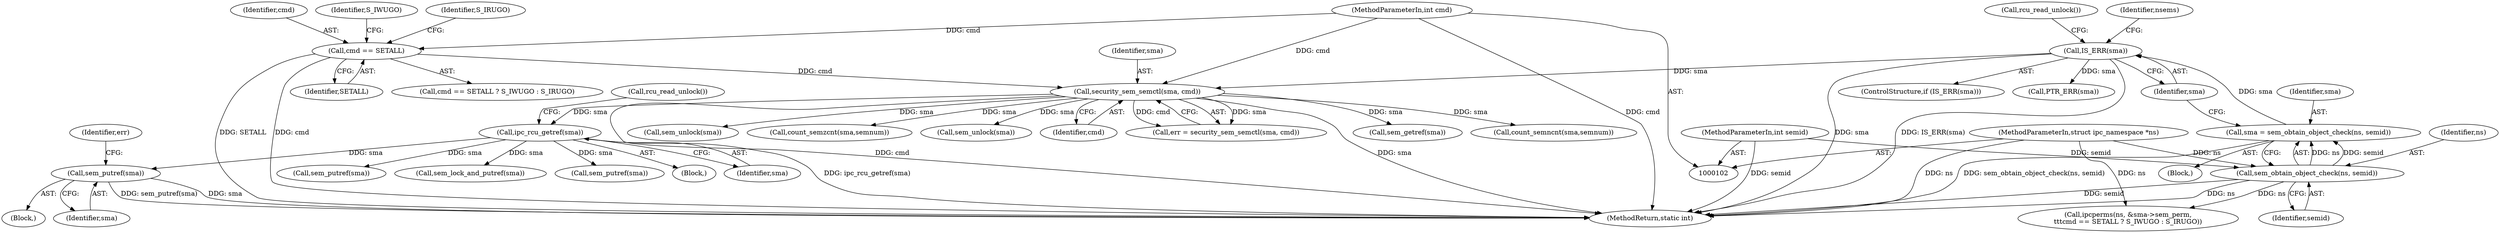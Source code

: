 digraph "0_linux_6062a8dc0517bce23e3c2f7d2fea5e22411269a3_12@pointer" {
"1000310" [label="(Call,sem_putref(sma))"];
"1000276" [label="(Call,ipc_rcu_getref(sma))"];
"1000163" [label="(Call,security_sem_semctl(sma, cmd))"];
"1000129" [label="(Call,IS_ERR(sma))"];
"1000123" [label="(Call,sma = sem_obtain_object_check(ns, semid))"];
"1000125" [label="(Call,sem_obtain_object_check(ns, semid))"];
"1000103" [label="(MethodParameterIn,struct ipc_namespace *ns)"];
"1000104" [label="(MethodParameterIn,int semid)"];
"1000153" [label="(Call,cmd == SETALL)"];
"1000106" [label="(MethodParameterIn,int cmd)"];
"1000137" [label="(Identifier,nsems)"];
"1000124" [label="(Identifier,sma)"];
"1000126" [label="(Identifier,ns)"];
"1000467" [label="(Call,count_semncnt(sma,semnum))"];
"1000153" [label="(Call,cmd == SETALL)"];
"1000146" [label="(Call,ipcperms(ns, &sma->sem_perm,\n\t\t\tcmd == SETALL ? S_IWUGO : S_IRUGO))"];
"1000273" [label="(Block,)"];
"1000129" [label="(Call,IS_ERR(sma))"];
"1000156" [label="(Identifier,S_IWUGO)"];
"1000277" [label="(Identifier,sma)"];
"1000165" [label="(Identifier,cmd)"];
"1000164" [label="(Identifier,sma)"];
"1000127" [label="(Identifier,semid)"];
"1000254" [label="(Call,sem_unlock(sma))"];
"1000152" [label="(Call,cmd == SETALL ? S_IWUGO : S_IRUGO)"];
"1000276" [label="(Call,ipc_rcu_getref(sma))"];
"1000474" [label="(Call,count_semzcnt(sma,semnum))"];
"1000479" [label="(Call,sem_unlock(sma))"];
"1000311" [label="(Identifier,sma)"];
"1000157" [label="(Identifier,S_IRUGO)"];
"1000296" [label="(Call,sem_putref(sma))"];
"1000125" [label="(Call,sem_obtain_object_check(ns, semid))"];
"1000163" [label="(Call,security_sem_semctl(sma, cmd))"];
"1000161" [label="(Call,err = security_sem_semctl(sma, cmd))"];
"1000313" [label="(Identifier,err)"];
"1000190" [label="(Call,sem_getref(sma))"];
"1000310" [label="(Call,sem_putref(sma))"];
"1000132" [label="(Call,rcu_read_unlock())"];
"1000104" [label="(MethodParameterIn,int semid)"];
"1000498" [label="(MethodReturn,static int)"];
"1000278" [label="(Call,rcu_read_unlock())"];
"1000341" [label="(Call,sem_lock_and_putref(sma))"];
"1000106" [label="(MethodParameterIn,int cmd)"];
"1000128" [label="(ControlStructure,if (IS_ERR(sma)))"];
"1000123" [label="(Call,sma = sem_obtain_object_check(ns, semid))"];
"1000155" [label="(Identifier,SETALL)"];
"1000134" [label="(Call,PTR_ERR(sma))"];
"1000154" [label="(Identifier,cmd)"];
"1000108" [label="(Block,)"];
"1000103" [label="(MethodParameterIn,struct ipc_namespace *ns)"];
"1000334" [label="(Call,sem_putref(sma))"];
"1000309" [label="(Block,)"];
"1000130" [label="(Identifier,sma)"];
"1000310" -> "1000309"  [label="AST: "];
"1000310" -> "1000311"  [label="CFG: "];
"1000311" -> "1000310"  [label="AST: "];
"1000313" -> "1000310"  [label="CFG: "];
"1000310" -> "1000498"  [label="DDG: sem_putref(sma)"];
"1000310" -> "1000498"  [label="DDG: sma"];
"1000276" -> "1000310"  [label="DDG: sma"];
"1000276" -> "1000273"  [label="AST: "];
"1000276" -> "1000277"  [label="CFG: "];
"1000277" -> "1000276"  [label="AST: "];
"1000278" -> "1000276"  [label="CFG: "];
"1000276" -> "1000498"  [label="DDG: ipc_rcu_getref(sma)"];
"1000163" -> "1000276"  [label="DDG: sma"];
"1000276" -> "1000296"  [label="DDG: sma"];
"1000276" -> "1000334"  [label="DDG: sma"];
"1000276" -> "1000341"  [label="DDG: sma"];
"1000163" -> "1000161"  [label="AST: "];
"1000163" -> "1000165"  [label="CFG: "];
"1000164" -> "1000163"  [label="AST: "];
"1000165" -> "1000163"  [label="AST: "];
"1000161" -> "1000163"  [label="CFG: "];
"1000163" -> "1000498"  [label="DDG: sma"];
"1000163" -> "1000498"  [label="DDG: cmd"];
"1000163" -> "1000161"  [label="DDG: sma"];
"1000163" -> "1000161"  [label="DDG: cmd"];
"1000129" -> "1000163"  [label="DDG: sma"];
"1000153" -> "1000163"  [label="DDG: cmd"];
"1000106" -> "1000163"  [label="DDG: cmd"];
"1000163" -> "1000190"  [label="DDG: sma"];
"1000163" -> "1000254"  [label="DDG: sma"];
"1000163" -> "1000467"  [label="DDG: sma"];
"1000163" -> "1000474"  [label="DDG: sma"];
"1000163" -> "1000479"  [label="DDG: sma"];
"1000129" -> "1000128"  [label="AST: "];
"1000129" -> "1000130"  [label="CFG: "];
"1000130" -> "1000129"  [label="AST: "];
"1000132" -> "1000129"  [label="CFG: "];
"1000137" -> "1000129"  [label="CFG: "];
"1000129" -> "1000498"  [label="DDG: sma"];
"1000129" -> "1000498"  [label="DDG: IS_ERR(sma)"];
"1000123" -> "1000129"  [label="DDG: sma"];
"1000129" -> "1000134"  [label="DDG: sma"];
"1000123" -> "1000108"  [label="AST: "];
"1000123" -> "1000125"  [label="CFG: "];
"1000124" -> "1000123"  [label="AST: "];
"1000125" -> "1000123"  [label="AST: "];
"1000130" -> "1000123"  [label="CFG: "];
"1000123" -> "1000498"  [label="DDG: sem_obtain_object_check(ns, semid)"];
"1000125" -> "1000123"  [label="DDG: ns"];
"1000125" -> "1000123"  [label="DDG: semid"];
"1000125" -> "1000127"  [label="CFG: "];
"1000126" -> "1000125"  [label="AST: "];
"1000127" -> "1000125"  [label="AST: "];
"1000125" -> "1000498"  [label="DDG: ns"];
"1000125" -> "1000498"  [label="DDG: semid"];
"1000103" -> "1000125"  [label="DDG: ns"];
"1000104" -> "1000125"  [label="DDG: semid"];
"1000125" -> "1000146"  [label="DDG: ns"];
"1000103" -> "1000102"  [label="AST: "];
"1000103" -> "1000498"  [label="DDG: ns"];
"1000103" -> "1000146"  [label="DDG: ns"];
"1000104" -> "1000102"  [label="AST: "];
"1000104" -> "1000498"  [label="DDG: semid"];
"1000153" -> "1000152"  [label="AST: "];
"1000153" -> "1000155"  [label="CFG: "];
"1000154" -> "1000153"  [label="AST: "];
"1000155" -> "1000153"  [label="AST: "];
"1000156" -> "1000153"  [label="CFG: "];
"1000157" -> "1000153"  [label="CFG: "];
"1000153" -> "1000498"  [label="DDG: SETALL"];
"1000153" -> "1000498"  [label="DDG: cmd"];
"1000106" -> "1000153"  [label="DDG: cmd"];
"1000106" -> "1000102"  [label="AST: "];
"1000106" -> "1000498"  [label="DDG: cmd"];
}
